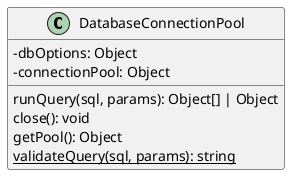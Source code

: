 @startuml
skinparam classAttributeIconSize 0

class DatabaseConnectionPool {
	-dbOptions: Object
	-connectionPool: Object
	runQuery(sql, params): Object[] | Object
	close(): void
	getPool(): Object
	{static} validateQuery(sql, params): string
}

@enduml
